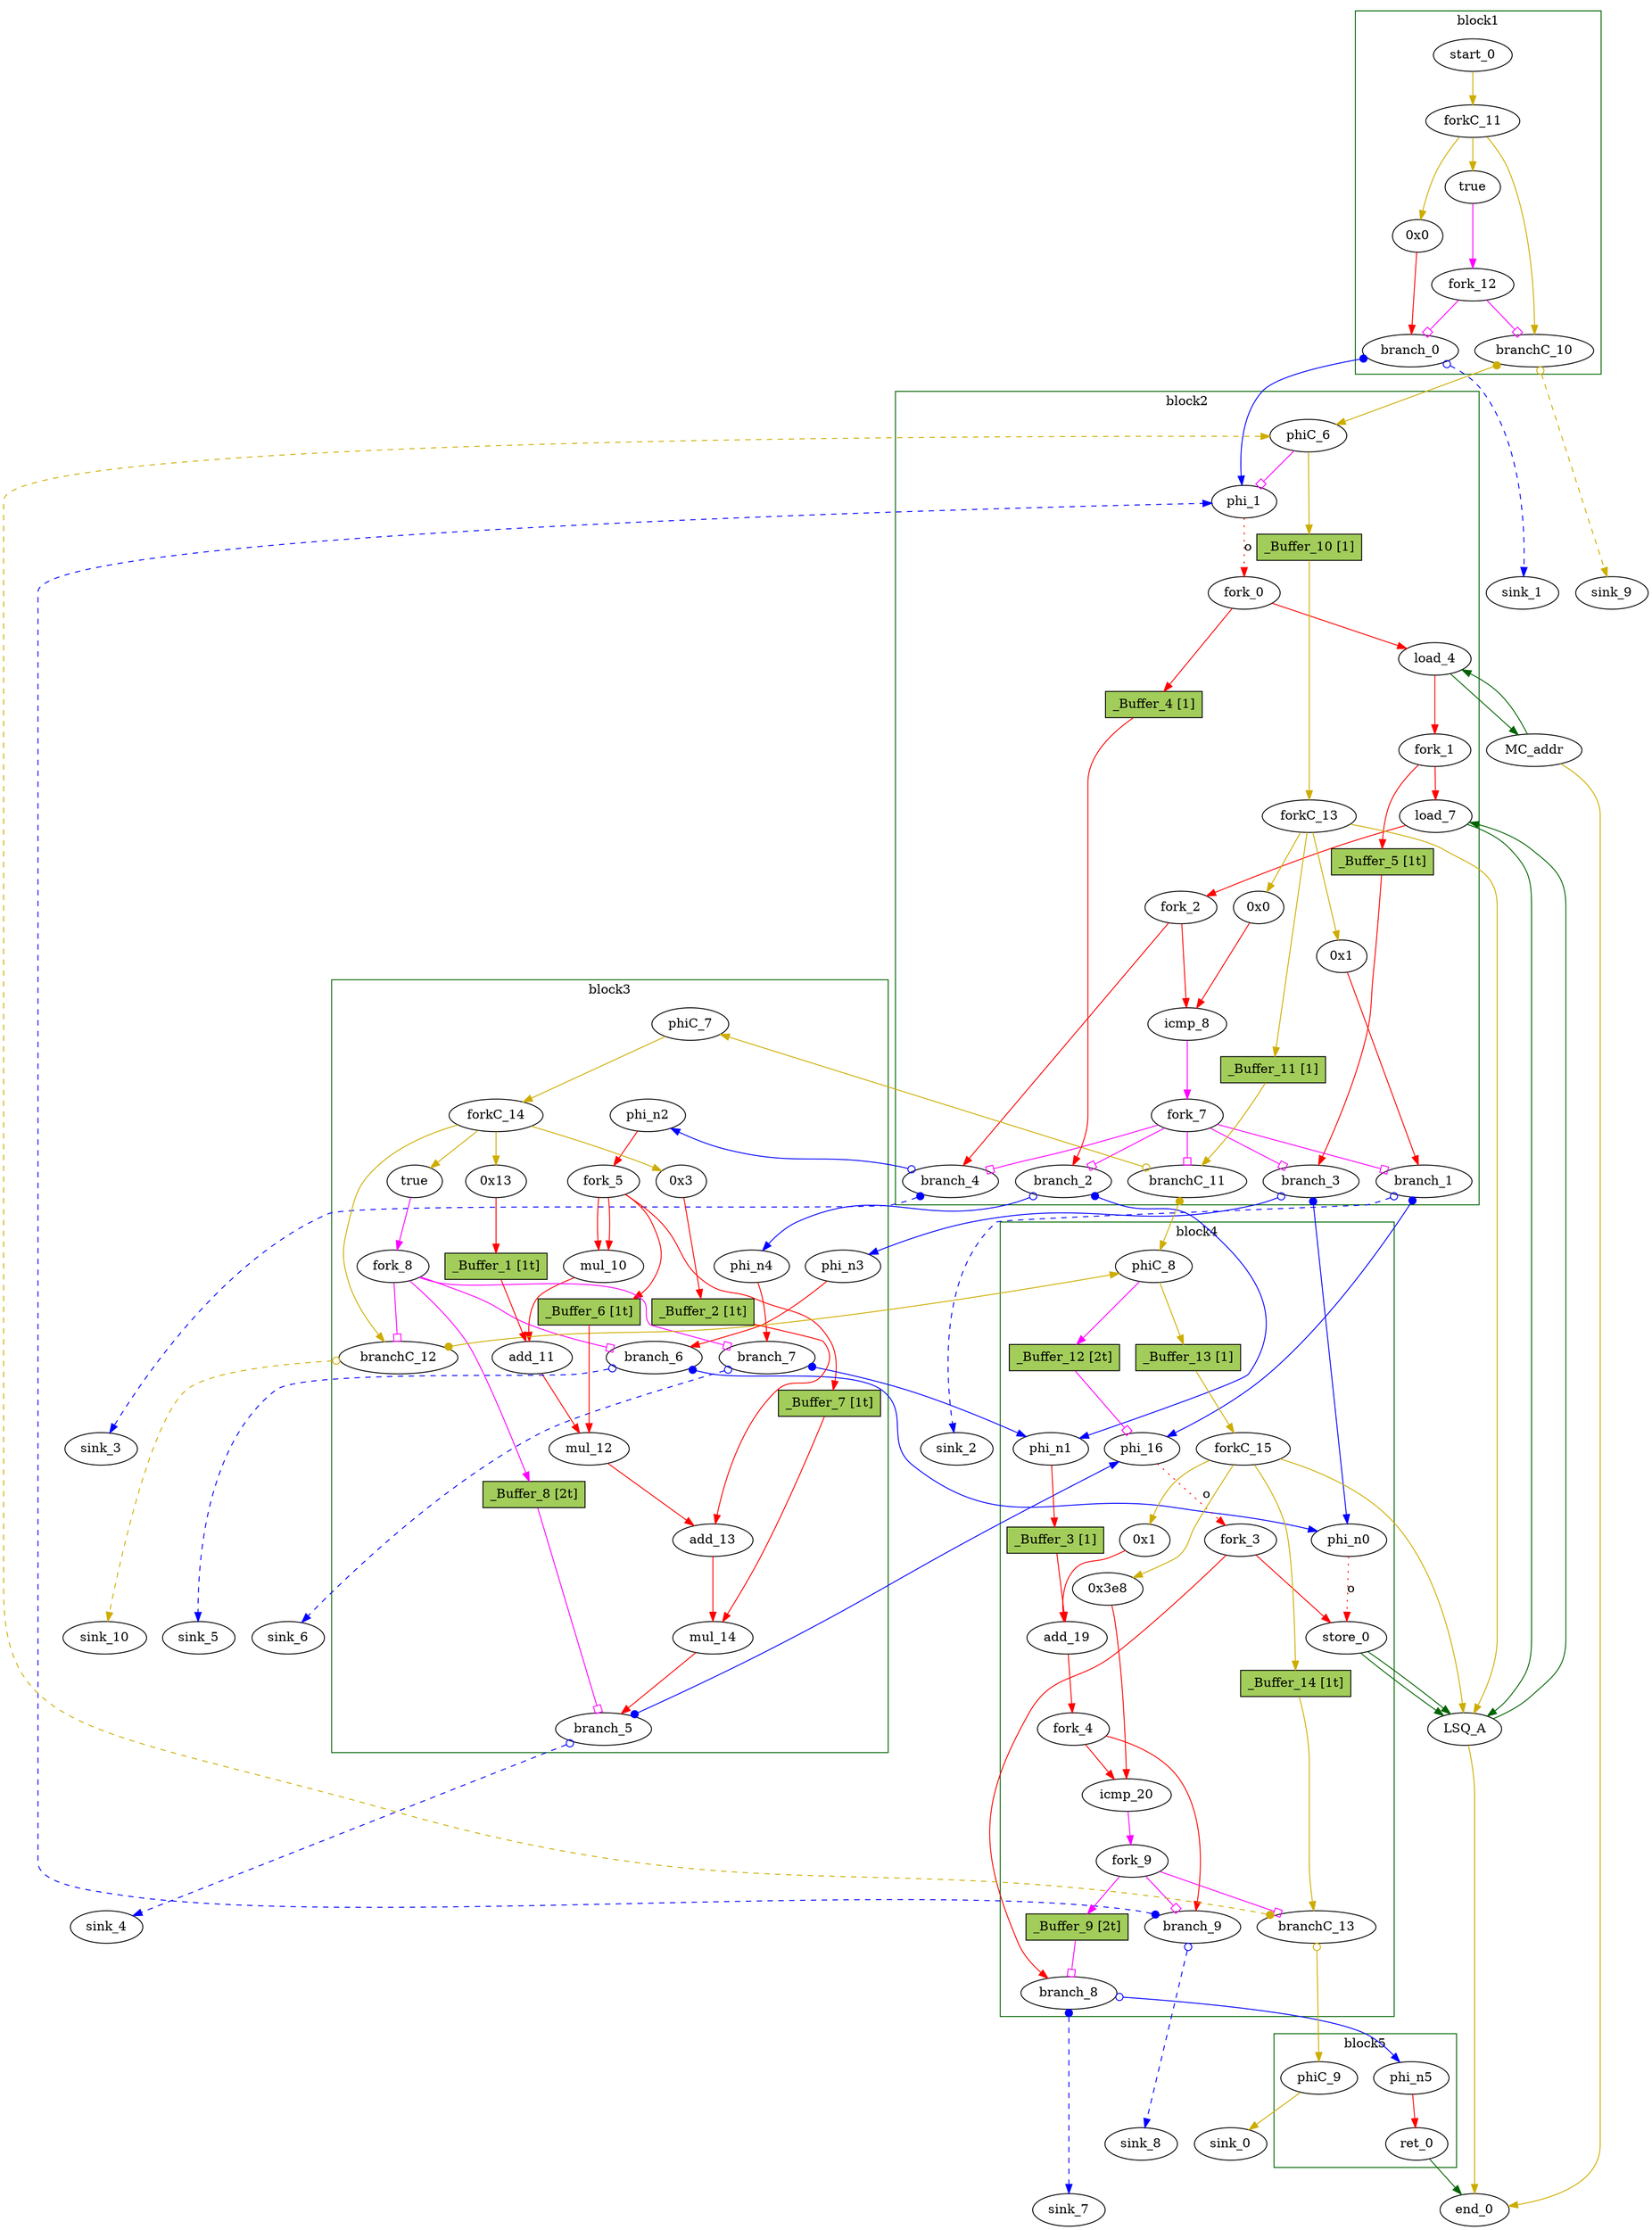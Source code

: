 // Number of blocks: 90
// Number of channels: 142
Digraph G {

  // Blocks
subgraph cluster_1 {
color = "darkgreen"
label = "block1"
  brCst_block1 [type=Constant, in="in1:1", out="out1:1", bbID = 1, value="0x1", label=true,  shape=oval];
  cst_0 [type=Constant, in="in1:32", out="out1:32", bbID = 1, value="0x0", label="0x0",  shape=oval];
  branch_0 [type=Branch, in="in1:32 in2?:1", out="out1+:32 out2-:32", bbID = 1,  shape=oval];
  start_0 [type=Entry, in="in1:0", out="out1:0", bbID = 1,  shape=oval];
  forkC_11 [type=Fork, in="in1:0", out="out1:0 out2:0 out3:0", bbID = 1,  shape=oval];
  branchC_10 [type=Branch, in="in1:0 in2?:1", out="out1+:0 out2-:0", bbID = 1,  shape=oval];
  fork_12 [type=Fork, in="in1:1", out="out1:1 out2:1", bbID = 1,  shape=oval];
}
subgraph cluster_2 {
color = "darkgreen"
label = "block2"
  phi_1 [type=Mux, in="in1?:1 in2:32 in3:32", out="out1:32", delay=0.366, bbID = 2,  shape=oval];
  load_4 [type=Operator, in="in1:32 in2:32", out="out1:32 out2:32", op = "mc_load_op", latency=2, bbID = 2, portID = 0, offset = 0, retimingDiff=0.25,  shape=oval];
  load_7 [type=Operator, in="in1:32 in2:32", out="out1:32 out2:32", op = "lsq_load_op", latency=5, bbID = 2, portID = 0, offset = 0, retimingDiff=0.625,  shape=oval];
  cst_1 [type=Constant, in="in1:32", out="out1:32", bbID = 2, value="0x0", label="0x0", retimingDiff=0.875,  shape=oval];
  icmp_8 [type=Operator, in="in1:32 in2:32", out="out1:1", op = "icmp_sgt_op", delay=1.53, bbID = 2, retimingDiff=0.875,  shape=oval];
  cst_4 [type=Constant, in="in1:32", out="out1:32", bbID = 2, value="0x1", label="0x1", retimingDiff=0.875,  shape=oval];
  fork_0 [type=Fork, in="in1:32", out="out1:32 out2:32", bbID = 2,  shape=oval];
  fork_1 [type=Fork, in="in1:32", out="out1:32 out2:32", bbID = 2, retimingDiff=0.25,  shape=oval];
  fork_2 [type=Fork, in="in1:32", out="out1:32 out2:32", bbID = 2, retimingDiff=0.875,  shape=oval];
  branch_1 [type=Branch, in="in1:32 in2?:1", out="out1+:32 out2-:32", bbID = 2, retimingDiff=0.875,  shape=oval];
  branch_2 [type=Branch, in="in1:32 in2?:1", out="out1+:32 out2-:32", bbID = 2, retimingDiff=0.875,  shape=oval];
  branch_3 [type=Branch, in="in1:32 in2?:1", out="out1+:32 out2-:32", bbID = 2, retimingDiff=0.875,  shape=oval];
  branch_4 [type=Branch, in="in1:32 in2?:1", out="out1+:32 out2-:32", bbID = 2, retimingDiff=0.875,  shape=oval];
  fork_7 [type=Fork, in="in1:1", out="out1:1 out2:1 out3:1 out4:1 out5:1", bbID = 2, retimingDiff=0.875,  shape=oval];
  phiC_6 [type=CntrlMerge, in="in1:0 in2:0", out="out1:0 out2?:1", delay=0.166, bbID = 2,  shape=oval];
  forkC_13 [type=Fork, in="in1:0", out="out1:0 out2:0 out3:0 out4:0", bbID = 2, retimingDiff=0.875,  shape=oval];
  branchC_11 [type=Branch, in="in1:0 in2?:1", out="out1+:0 out2-:0", bbID = 2, retimingDiff=0.875,  shape=oval];
  _Buffer_4 [type=Buffer, in="in1:32", out="out1:32", bbID = 2, slots=1, transparent=false, label="_Buffer_4 [1]",  shape=box, style=filled, fillcolor=darkolivegreen3, height = 0.4];
  _Buffer_5 [type=Buffer, in="in1:32", out="out1:32", bbID = 2, slots=1, transparent=true, label="_Buffer_5 [1t]",  shape=box, style=filled, fillcolor=darkolivegreen3, height = 0.4];
  _Buffer_10 [type=Buffer, in="in1:0", out="out1:0", bbID = 2, slots=1, transparent=false, label="_Buffer_10 [1]",  shape=box, style=filled, fillcolor=darkolivegreen3, height = 0.4];
  _Buffer_11 [type=Buffer, in="in1:0", out="out1:0", bbID = 2, slots=1, transparent=false, label="_Buffer_11 [1]",  shape=box, style=filled, fillcolor=darkolivegreen3, height = 0.4];
}
subgraph cluster_3 {
color = "darkgreen"
label = "block3"
  mul_10 [type=Operator, in="in1:32 in2:32", out="out1:32", op = "mul_op", latency=4, bbID = 3,  shape=oval];
  cst_2 [type=Constant, in="in1:32", out="out1:32", bbID = 3, value="0x13", label="0x13",  shape=oval];
  add_11 [type=Operator, in="in1:32 in2:32", out="out1:32", op = "add_op", delay=1.693, bbID = 3,  shape=oval];
  mul_12 [type=Operator, in="in1:32 in2:32", out="out1:32", op = "mul_op", latency=4, bbID = 3,  shape=oval];
  cst_3 [type=Constant, in="in1:32", out="out1:32", bbID = 3, value="0x3", label="0x3",  shape=oval];
  add_13 [type=Operator, in="in1:32 in2:32", out="out1:32", op = "add_op", delay=1.693, bbID = 3,  shape=oval];
  mul_14 [type=Operator, in="in1:32 in2:32", out="out1:32", op = "mul_op", latency=4, bbID = 3,  shape=oval];
  brCst_block3 [type=Constant, in="in1:1", out="out1:1", bbID = 3, value="0x1", label=true,  shape=oval];
  phi_n2 [type=Merge, in="in1:32", out="out1:32", bbID = 3,  shape=oval];
  phi_n3 [type=Merge, in="in1:32", out="out1:32", bbID = 3,  shape=oval];
  phi_n4 [type=Merge, in="in1:32", out="out1:32", bbID = 3,  shape=oval];
  fork_5 [type=Fork, in="in1:32", out="out1:32 out2:32 out3:32 out4:32", bbID = 3,  shape=oval];
  branch_5 [type=Branch, in="in1:32 in2?:1", out="out1+:32 out2-:32", bbID = 3,  shape=oval];
  branch_6 [type=Branch, in="in1:32 in2?:1", out="out1+:32 out2-:32", bbID = 3,  shape=oval];
  branch_7 [type=Branch, in="in1:32 in2?:1", out="out1+:32 out2-:32", bbID = 3,  shape=oval];
  fork_8 [type=Fork, in="in1:1", out="out1:1 out2:1 out3:1 out4:1", bbID = 3,  shape=oval];
  phiC_7 [type=Merge, in="in1:0", out="out1:0", delay=0.166, bbID = 3,  shape=oval];
  forkC_14 [type=Fork, in="in1:0", out="out1:0 out2:0 out3:0 out4:0", bbID = 3,  shape=oval];
  branchC_12 [type=Branch, in="in1:0 in2?:1", out="out1+:0 out2-:0", bbID = 3,  shape=oval];
  _Buffer_1 [type=Buffer, in="in1:32", out="out1:32", bbID = 3, slots=1, transparent=true, label="_Buffer_1 [1t]",  shape=box, style=filled, fillcolor=darkolivegreen3, height = 0.4];
  _Buffer_2 [type=Buffer, in="in1:32", out="out1:32", bbID = 3, slots=1, transparent=true, label="_Buffer_2 [1t]",  shape=box, style=filled, fillcolor=darkolivegreen3, height = 0.4];
  _Buffer_6 [type=Buffer, in="in1:32", out="out1:32", bbID = 3, slots=1, transparent=true, label="_Buffer_6 [1t]",  shape=box, style=filled, fillcolor=darkolivegreen3, height = 0.4];
  _Buffer_7 [type=Buffer, in="in1:32", out="out1:32", bbID = 3, slots=1, transparent=true, label="_Buffer_7 [1t]",  shape=box, style=filled, fillcolor=darkolivegreen3, height = 0.4];
  _Buffer_8 [type=Buffer, in="in1:1", out="out1:1", bbID = 3, slots=2, transparent=true, label="_Buffer_8 [2t]",  shape=box, style=filled, fillcolor=darkolivegreen3, height = 0.4];
}
subgraph cluster_4 {
color = "darkgreen"
label = "block4"
  phi_16 [type=Mux, in="in1?:1 in2:32 in3:32", out="out1:32", delay=0.366, bbID = 4, retimingDiff=0.875,  shape=oval];
  store_0 [type=Operator, in="in1:32 in2:32", out="out1:32 out2:32", op = "lsq_store_op", bbID = 4, portID = 0, offset = 0,  shape=oval];
  cst_5 [type=Constant, in="in1:32", out="out1:32", bbID = 4, value="0x1", label="0x1", retimingDiff=1,  shape=oval];
  add_19 [type=Operator, in="in1:32 in2:32", out="out1:32", op = "add_op", delay=1.693, bbID = 4, retimingDiff=1,  shape=oval];
  cst_6 [type=Constant, in="in1:32", out="out1:32", bbID = 4, value="0x3e8", label="0x3e8", retimingDiff=1,  shape=oval];
  icmp_20 [type=Operator, in="in1:32 in2:32", out="out1:1", op = "icmp_ult_op", delay=1.53, bbID = 4, retimingDiff=1,  shape=oval];
  phi_n0 [type=Merge, in="in1:32 in2:32", out="out1:32", delay=0.366, bbID = 4, retimingDiff=0.875,  shape=oval];
  phi_n1 [type=Merge, in="in1:32 in2:32", out="out1:32", delay=0.366, bbID = 4, retimingDiff=0.875,  shape=oval];
  fork_3 [type=Fork, in="in1:32", out="out1:32 out2:32", bbID = 4, retimingDiff=1,  shape=oval];
  fork_4 [type=Fork, in="in1:32", out="out1:32 out2:32", bbID = 4, retimingDiff=1,  shape=oval];
  branch_8 [type=Branch, in="in1:32 in2?:1", out="out1+:32 out2-:32", bbID = 4, retimingDiff=1,  shape=oval];
  branch_9 [type=Branch, in="in1:32 in2?:1", out="out1+:32 out2-:32", bbID = 4, retimingDiff=1,  shape=oval];
  fork_9 [type=Fork, in="in1:1", out="out1:1 out2:1 out3:1", bbID = 4, retimingDiff=1,  shape=oval];
  phiC_8 [type=CntrlMerge, in="in1:0 in2:0", out="out1:0 out2?:1", delay=0.166, bbID = 4, retimingDiff=0.875,  shape=oval];
  forkC_15 [type=Fork, in="in1:0", out="out1:0 out2:0 out3:0 out4:0", bbID = 4, retimingDiff=1,  shape=oval];
  branchC_13 [type=Branch, in="in1:0 in2?:1", out="out1+:0 out2-:0", bbID = 4, retimingDiff=1,  shape=oval];
  _Buffer_3 [type=Buffer, in="in1:32", out="out1:32", bbID = 4, slots=1, transparent=false, label="_Buffer_3 [1]",  shape=box, style=filled, fillcolor=darkolivegreen3, height = 0.4];
  _Buffer_9 [type=Buffer, in="in1:1", out="out1:1", bbID = 4, slots=2, transparent=true, label="_Buffer_9 [2t]",  shape=box, style=filled, fillcolor=darkolivegreen3, height = 0.4];
  _Buffer_12 [type=Buffer, in="in1:1", out="out1:1", bbID = 4, slots=2, transparent=true, label="_Buffer_12 [2t]",  shape=box, style=filled, fillcolor=darkolivegreen3, height = 0.4];
  _Buffer_13 [type=Buffer, in="in1:0", out="out1:0", bbID = 4, slots=1, transparent=false, label="_Buffer_13 [1]",  shape=box, style=filled, fillcolor=darkolivegreen3, height = 0.4];
  _Buffer_14 [type=Buffer, in="in1:0", out="out1:0", bbID = 4, slots=1, transparent=true, label="_Buffer_14 [1t]",  shape=box, style=filled, fillcolor=darkolivegreen3, height = 0.4];
}
subgraph cluster_5 {
color = "darkgreen"
label = "block5"
  ret_0 [type=Operator, in="in1:32", out="out1:32", op = "ret_op", bbID = 5,  shape=oval];
  phi_n5 [type=Merge, in="in1:32", out="out1:32", bbID = 5,  shape=oval];
  phiC_9 [type=Merge, in="in1:0", out="out1:0", delay=0.166, bbID = 5,  shape=oval];
}
  LSQ_A [type=LSQ, in="in1:0*c0 in2:0*c1 in3:32*l0a in4:32*s0a in5:32*s0d", out="out1:32*l0d out2:0*e", bbID = 0, memory = "A", bbcount = 2, ldcount = 1, stcount = 1, fifoDepth = 16, numLoads = "{1; 0}", numStores = "{0; 1}", loadOffsets = "{{0;0;0;0;0;0;0;0;0;0;0;0;0;0;0;0};{0;0;0;0;0;0;0;0;0;0;0;0;0;0;0;0}}", storeOffsets = "{{0;0;0;0;0;0;0;0;0;0;0;0;0;0;0;0};{0;0;0;0;0;0;0;0;0;0;0;0;0;0;0;0}}", loadPorts = "{{0;0;0;0;0;0;0;0;0;0;0;0;0;0;0;0};{0;0;0;0;0;0;0;0;0;0;0;0;0;0;0;0}}", storePorts = "{{0;0;0;0;0;0;0;0;0;0;0;0;0;0;0;0};{0;0;0;0;0;0;0;0;0;0;0;0;0;0;0;0}}", ];
  MC_addr [type=MC, in="in1:32*l0a", out="out1:32*l0d out2:0*e", bbID = 0, memory = "addr", bbcount = 0, ldcount = 1, stcount = 0, ];
  end_0 [type=Exit, in="in1:0*e in2:0*e in3:32", out="out1:32", bbID = 0,  shape=oval];
  sink_0 [type=Sink, in="in1:0", bbID = 0,  shape=oval];
  sink_1 [type=Sink, in="in1:32", bbID = 0,  shape=oval];
  sink_2 [type=Sink, in="in1:32", bbID = 0,  shape=oval];
  sink_3 [type=Sink, in="in1:32", bbID = 0,  shape=oval];
  sink_4 [type=Sink, in="in1:32", bbID = 0,  shape=oval];
  sink_5 [type=Sink, in="in1:32", bbID = 0,  shape=oval];
  sink_6 [type=Sink, in="in1:32", bbID = 0,  shape=oval];
  sink_7 [type=Sink, in="in1:32", bbID = 0,  shape=oval];
  sink_8 [type=Sink, in="in1:32", bbID = 0,  shape=oval];
  sink_9 [type=Sink, in="in1:0", bbID = 0,  shape=oval];
  sink_10 [type=Sink, in="in1:0", bbID = 0,  shape=oval];

  // Channels
  brCst_block1 -> fork_12 [from=out1, to=in1, arrowhead=normal, color=magenta];
  cst_0 -> branch_0 [from=out1, to=in1, arrowhead=normal, color=red];
  phi_1 -> fork_0 [from=out1, to=in1, arrowhead=normal, color=red, slots=1, style=dotted, label="o", transparent=true];
  load_4 -> fork_1 [from=out1, to=in1, arrowhead=normal, color=red];
  load_4 -> MC_addr [from=out2, to=in1, arrowhead=normal, color=darkgreen];
  load_7 -> fork_2 [from=out1, to=in1, arrowhead=normal, color=red];
  load_7 -> LSQ_A [from=out2, to=in3, arrowhead=normal, color=darkgreen];
  cst_1 -> icmp_8 [from=out1, to=in2, arrowhead=normal, color=red];
  icmp_8 -> fork_7 [from=out1, to=in1, arrowhead=normal, color=magenta];
  mul_10 -> add_11 [from=out1, to=in1, arrowhead=normal, color=red];
  cst_2 -> _Buffer_1 [from=out1, to=in1, arrowhead=normal, color=red];
  add_11 -> mul_12 [from=out1, to=in1, arrowhead=normal, color=red];
  mul_12 -> add_13 [from=out1, to=in1, arrowhead=normal, color=red];
  cst_3 -> _Buffer_2 [from=out1, to=in1, arrowhead=normal, color=red];
  add_13 -> mul_14 [from=out1, to=in1, arrowhead=normal, color=red];
  mul_14 -> branch_5 [from=out1, to=in1, arrowhead=normal, color=red];
  brCst_block3 -> fork_8 [from=out1, to=in1, arrowhead=normal, color=magenta];
  cst_4 -> branch_1 [from=out1, to=in1, arrowhead=normal, color=red];
  phi_16 -> fork_3 [from=out1, to=in1, arrowhead=normal, color=red, slots=1, style=dotted, label="o", transparent=true];
  store_0 -> LSQ_A [from=out2, to=in4, arrowhead=normal, color=darkgreen];
  store_0 -> LSQ_A [from=out1, to=in5, arrowhead=normal, color=darkgreen];
  cst_5 -> add_19 [from=out1, to=in2, arrowhead=normal, color=red];
  add_19 -> fork_4 [from=out1, to=in1, arrowhead=normal, color=red];
  cst_6 -> icmp_20 [from=out1, to=in2, arrowhead=normal, color=red];
  icmp_20 -> fork_9 [from=out1, to=in1, arrowhead=normal, color=magenta];
  ret_0 -> end_0 [from=out1, to=in3, arrowhead=normal, color=darkgreen];
  phi_n0 -> store_0 [from=out1, to=in2, arrowhead=normal, color=red, slots=1, style=dotted, label="o", transparent=true];
  phi_n1 -> _Buffer_3 [from=out1, to=in1, arrowhead=normal, color=red];
  phi_n2 -> fork_5 [from=out1, to=in1, arrowhead=normal, color=red];
  phi_n3 -> branch_6 [from=out1, to=in1, arrowhead=normal, color=red];
  phi_n4 -> branch_7 [from=out1, to=in1, arrowhead=normal, color=red];
  phi_n5 -> ret_0 [from=out1, to=in1, arrowhead=normal, color=red];
  fork_0 -> load_4 [from=out1, to=in2, arrowhead=normal, color=red];
  fork_0 -> _Buffer_4 [from=out2, to=in1, arrowhead=normal, color=red];
  fork_1 -> load_7 [from=out1, to=in2, arrowhead=normal, color=red];
  fork_1 -> _Buffer_5 [from=out2, to=in1, arrowhead=normal, color=red];
  fork_2 -> icmp_8 [from=out1, to=in1, arrowhead=normal, color=red];
  fork_2 -> branch_4 [from=out2, to=in1, arrowhead=normal, color=red];
  fork_3 -> store_0 [from=out1, to=in1, arrowhead=normal, color=red];
  fork_3 -> branch_8 [from=out2, to=in1, arrowhead=normal, color=red];
  fork_4 -> icmp_20 [from=out1, to=in1, arrowhead=normal, color=red];
  fork_4 -> branch_9 [from=out2, to=in1, arrowhead=normal, color=red];
  fork_5 -> mul_10 [from=out1, to=in1, arrowhead=normal, color=red];
  fork_5 -> mul_10 [from=out2, to=in2, arrowhead=normal, color=red];
  fork_5 -> _Buffer_6 [from=out3, to=in1, arrowhead=normal, color=red];
  fork_5 -> _Buffer_7 [from=out4, to=in1, arrowhead=normal, color=red];
  branch_0 -> phi_1 [from=out1, to=in2, dir=both, arrowtail=dot, arrowhead=normal, color=blue];
  branch_0 -> sink_1 [from=out2, to=in1, dir=both, arrowtail=odot, arrowhead=normal, color=blue, style=dashed, minlen = 3];
  branch_1 -> phi_16 [from=out1, to=in2, dir=both, arrowtail=dot, arrowhead=normal, color=blue];
  branch_1 -> sink_2 [from=out2, to=in1, dir=both, arrowtail=odot, arrowhead=normal, color=blue, style=dashed, minlen = 3];
  branch_2 -> phi_n1 [from=out1, to=in1, dir=both, arrowtail=dot, arrowhead=normal, color=blue];
  branch_2 -> phi_n4 [from=out2, to=in1, dir=both, arrowtail=odot, arrowhead=normal, color=blue];
  branch_3 -> phi_n0 [from=out1, to=in1, dir=both, arrowtail=dot, arrowhead=normal, color=blue];
  branch_3 -> phi_n3 [from=out2, to=in1, dir=both, arrowtail=odot, arrowhead=normal, color=blue];
  branch_4 -> phi_n2 [from=out2, to=in1, dir=both, arrowtail=odot, arrowhead=normal, color=blue];
  branch_4 -> sink_3 [from=out1, to=in1, dir=both, arrowtail=dot, arrowhead=normal, color=blue, style=dashed, minlen = 3];
  fork_7 -> branch_1 [from=out4, to=in2, arrowhead=obox, color=magenta];
  fork_7 -> branch_2 [from=out3, to=in2, arrowhead=obox, color=magenta];
  fork_7 -> branch_3 [from=out2, to=in2, arrowhead=obox, color=magenta];
  fork_7 -> branch_4 [from=out1, to=in2, arrowhead=obox, color=magenta];
  fork_7 -> branchC_11 [from=out5, to=in2, arrowhead=obox, color=magenta];
  branch_5 -> phi_16 [from=out1, to=in3, dir=both, arrowtail=dot, arrowhead=normal, color=blue];
  branch_5 -> sink_4 [from=out2, to=in1, dir=both, arrowtail=odot, arrowhead=normal, color=blue, style=dashed, minlen = 3];
  branch_6 -> phi_n0 [from=out1, to=in2, dir=both, arrowtail=dot, arrowhead=normal, color=blue];
  branch_6 -> sink_5 [from=out2, to=in1, dir=both, arrowtail=odot, arrowhead=normal, color=blue, style=dashed, minlen = 3];
  branch_7 -> phi_n1 [from=out1, to=in2, dir=both, arrowtail=dot, arrowhead=normal, color=blue];
  branch_7 -> sink_6 [from=out2, to=in1, dir=both, arrowtail=odot, arrowhead=normal, color=blue, style=dashed, minlen = 3];
  fork_8 -> _Buffer_8 [from=out3, to=in1, arrowhead=normal, color=magenta];
  fork_8 -> branch_6 [from=out2, to=in2, arrowhead=obox, color=magenta];
  fork_8 -> branch_7 [from=out1, to=in2, arrowhead=obox, color=magenta];
  fork_8 -> branchC_12 [from=out4, to=in2, arrowhead=obox, color=magenta];
  branch_8 -> phi_n5 [from=out2, to=in1, dir=both, arrowtail=odot, arrowhead=normal, color=blue];
  branch_8 -> sink_7 [from=out1, to=in1, dir=both, arrowtail=dot, arrowhead=normal, color=blue, style=dashed, minlen = 3];
  branch_9 -> phi_1 [from=out1, to=in3, dir=both, arrowtail=dot, arrowhead=normal, color=blue, style=dashed, minlen = 3];
  branch_9 -> sink_8 [from=out2, to=in1, dir=both, arrowtail=odot, arrowhead=normal, color=blue, style=dashed, minlen = 3];
  fork_9 -> _Buffer_9 [from=out2, to=in1, arrowhead=normal, color=magenta];
  fork_9 -> branch_9 [from=out1, to=in2, arrowhead=obox, color=magenta];
  fork_9 -> branchC_13 [from=out3, to=in2, arrowhead=obox, color=magenta];
  LSQ_A -> load_7 [from=out1, to=in1, arrowhead=normal, color=darkgreen];
  LSQ_A -> end_0 [from=out2, to=in1, arrowhead=normal, color=gold3];
  MC_addr -> load_4 [from=out1, to=in1, arrowhead=normal, color=darkgreen];
  MC_addr -> end_0 [from=out2, to=in2, arrowhead=normal, color=gold3];
  start_0 -> forkC_11 [from=out1, to=in1, arrowhead=normal, color=gold3];
  forkC_11 -> brCst_block1 [from=out3, to=in1, arrowhead=normal, color=gold3];
  forkC_11 -> cst_0 [from=out1, to=in1, arrowhead=normal, color=gold3];
  forkC_11 -> branchC_10 [from=out2, to=in1, arrowhead=normal, color=gold3];
  branchC_10 -> phiC_6 [from=out1, to=in1, dir=both, arrowtail=dot, arrowhead=normal, color=gold3];
  branchC_10 -> sink_9 [from=out2, to=in1, dir=both, arrowtail=odot, arrowhead=normal, color=gold3, style=dashed, minlen = 3];
  fork_12 -> branch_0 [from=out1, to=in2, arrowhead=obox, color=magenta];
  fork_12 -> branchC_10 [from=out2, to=in2, arrowhead=obox, color=magenta];
  phiC_6 -> phi_1 [from=out2, to=in1, arrowhead=obox, color=magenta];
  phiC_6 -> _Buffer_10 [from=out1, to=in1, arrowhead=normal, color=gold3];
  forkC_13 -> cst_1 [from=out1, to=in1, arrowhead=normal, color=gold3];
  forkC_13 -> cst_4 [from=out2, to=in1, arrowhead=normal, color=gold3];
  forkC_13 -> LSQ_A [from=out3, to=in1, arrowhead=normal, color=gold3];
  forkC_13 -> _Buffer_11 [from=out4, to=in1, arrowhead=normal, color=gold3];
  branchC_11 -> phiC_7 [from=out2, to=in1, dir=both, arrowtail=odot, arrowhead=normal, color=gold3];
  branchC_11 -> phiC_8 [from=out1, to=in1, dir=both, arrowtail=dot, arrowhead=normal, color=gold3];
  phiC_7 -> forkC_14 [from=out1, to=in1, arrowhead=normal, color=gold3];
  forkC_14 -> cst_2 [from=out1, to=in1, arrowhead=normal, color=gold3];
  forkC_14 -> cst_3 [from=out2, to=in1, arrowhead=normal, color=gold3];
  forkC_14 -> brCst_block3 [from=out4, to=in1, arrowhead=normal, color=gold3];
  forkC_14 -> branchC_12 [from=out3, to=in1, arrowhead=normal, color=gold3];
  branchC_12 -> phiC_8 [from=out1, to=in2, dir=both, arrowtail=dot, arrowhead=normal, color=gold3];
  branchC_12 -> sink_10 [from=out2, to=in1, dir=both, arrowtail=odot, arrowhead=normal, color=gold3, style=dashed, minlen = 3];
  phiC_8 -> _Buffer_12 [from=out2, to=in1, arrowhead=normal, color=magenta];
  phiC_8 -> _Buffer_13 [from=out1, to=in1, arrowhead=normal, color=gold3];
  forkC_15 -> cst_5 [from=out1, to=in1, arrowhead=normal, color=gold3];
  forkC_15 -> cst_6 [from=out2, to=in1, arrowhead=normal, color=gold3];
  forkC_15 -> LSQ_A [from=out3, to=in2, arrowhead=normal, color=gold3];
  forkC_15 -> _Buffer_14 [from=out4, to=in1, arrowhead=normal, color=gold3];
  branchC_13 -> phiC_6 [from=out1, to=in2, dir=both, arrowtail=dot, arrowhead=normal, color=gold3, style=dashed, minlen = 3];
  branchC_13 -> phiC_9 [from=out2, to=in1, dir=both, arrowtail=odot, arrowhead=normal, color=gold3];
  phiC_9 -> sink_0 [from=out1, to=in1, arrowhead=normal, color=gold3];
  _Buffer_1 -> add_11 [from=out1, to=in2, arrowhead=normal, color=red];
  _Buffer_2 -> add_13 [from=out1, to=in2, arrowhead=normal, color=red];
  _Buffer_3 -> add_19 [from=out1, to=in1, arrowhead=normal, color=red];
  _Buffer_4 -> branch_2 [from=out1, to=in1, arrowhead=normal, color=red];
  _Buffer_5 -> branch_3 [from=out1, to=in1, arrowhead=normal, color=red];
  _Buffer_6 -> mul_12 [from=out1, to=in2, arrowhead=normal, color=red];
  _Buffer_7 -> mul_14 [from=out1, to=in2, arrowhead=normal, color=red];
  _Buffer_8 -> branch_5 [from=out1, to=in2, arrowhead=obox, color=magenta];
  _Buffer_9 -> branch_8 [from=out1, to=in2, arrowhead=obox, color=magenta];
  _Buffer_10 -> forkC_13 [from=out1, to=in1, arrowhead=normal, color=gold3];
  _Buffer_11 -> branchC_11 [from=out1, to=in1, arrowhead=normal, color=gold3];
  _Buffer_12 -> phi_16 [from=out1, to=in1, arrowhead=obox, color=magenta];
  _Buffer_13 -> forkC_15 [from=out1, to=in1, arrowhead=normal, color=gold3];
  _Buffer_14 -> branchC_13 [from=out1, to=in1, arrowhead=normal, color=gold3];
}
